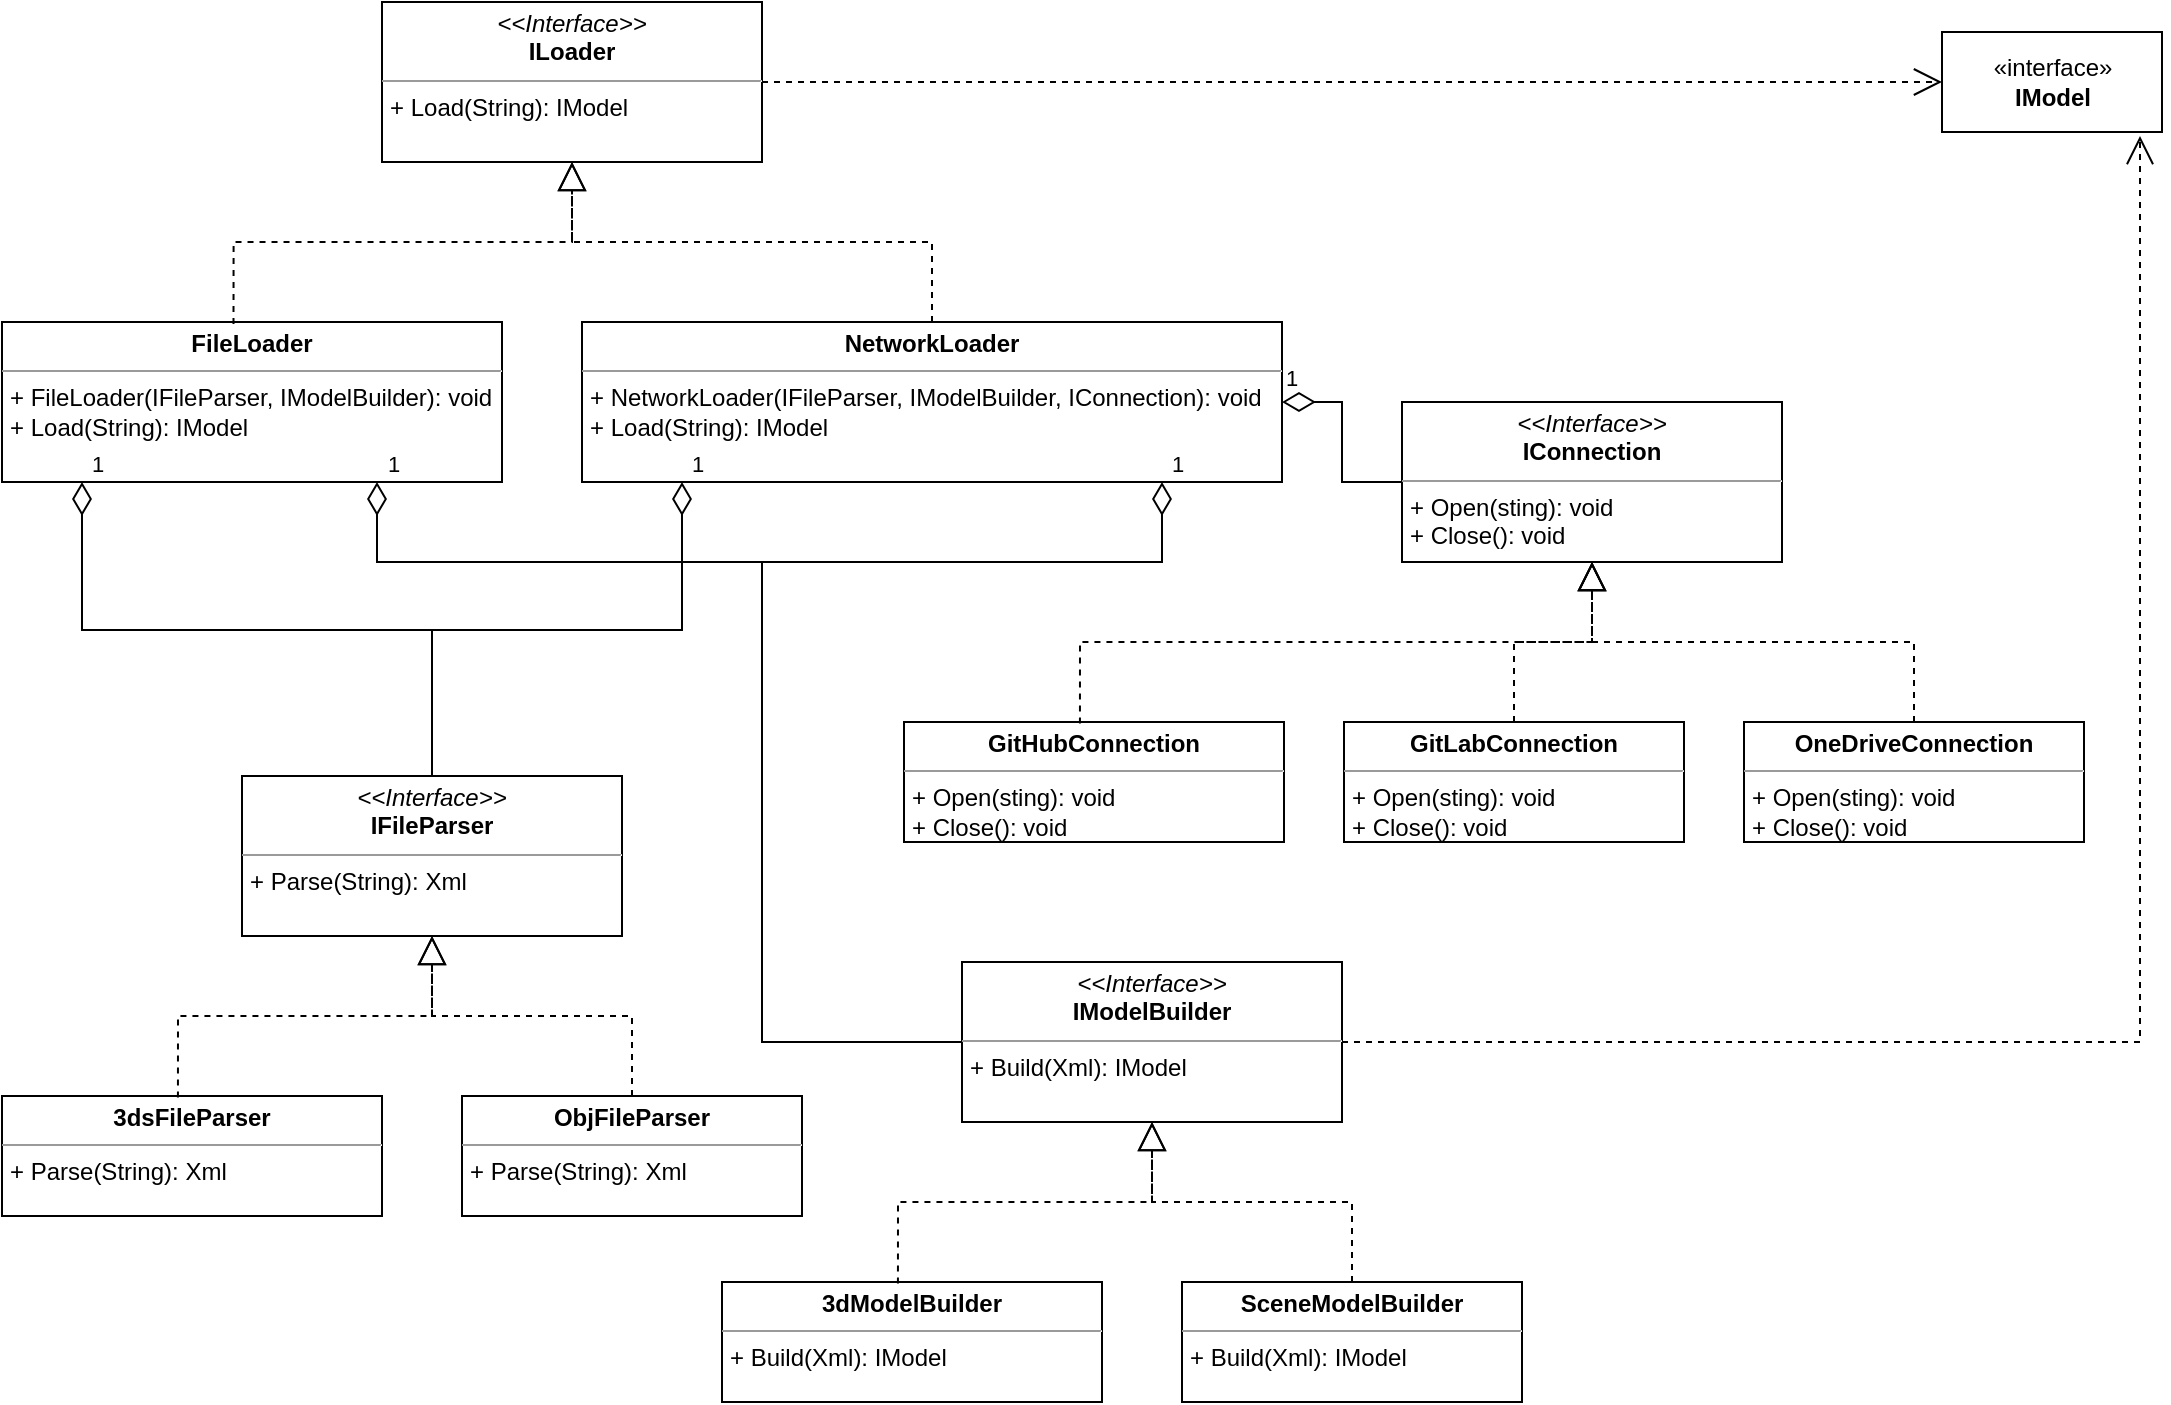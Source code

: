 <mxfile version="14.8.5" type="github" pages="5">
  <diagram id="AK-iGJzDlFNvxhwOBNrH" name="Loading">
    <mxGraphModel dx="1108" dy="482" grid="1" gridSize="10" guides="1" tooltips="1" connect="1" arrows="1" fold="1" page="1" pageScale="1" pageWidth="1169" pageHeight="827" math="0" shadow="0">
      <root>
        <mxCell id="0" />
        <mxCell id="1" parent="0" />
        <mxCell id="6JdgwQuU5q2KGwENqL2I-1" value="&lt;p style=&quot;margin: 0px ; margin-top: 4px ; text-align: center&quot;&gt;&lt;i&gt;&amp;lt;&amp;lt;Interface&amp;gt;&amp;gt;&lt;/i&gt;&lt;br&gt;&lt;b&gt;ILoader&lt;/b&gt;&lt;/p&gt;&lt;hr size=&quot;1&quot;&gt;&lt;p style=&quot;margin: 0px ; margin-left: 4px&quot;&gt;+ Load(String): IModel&lt;br&gt;&lt;/p&gt;" style="verticalAlign=top;align=left;overflow=fill;fontSize=12;fontFamily=Helvetica;html=1;" parent="1" vertex="1">
          <mxGeometry x="230" y="40" width="190" height="80" as="geometry" />
        </mxCell>
        <mxCell id="6JdgwQuU5q2KGwENqL2I-3" value="&lt;p style=&quot;margin: 0px ; margin-top: 4px ; text-align: center&quot;&gt;&lt;b&gt;FileLoader&lt;/b&gt;&lt;br&gt;&lt;/p&gt;&lt;hr size=&quot;1&quot;&gt;&lt;p style=&quot;margin: 0px ; margin-left: 4px&quot;&gt;+ FileLoader(IFileParser, IModelBuilder): void&lt;/p&gt;&lt;p style=&quot;margin: 0px ; margin-left: 4px&quot;&gt;+ Load(String): IModel&lt;br&gt;&lt;/p&gt;" style="verticalAlign=top;align=left;overflow=fill;fontSize=12;fontFamily=Helvetica;html=1;" parent="1" vertex="1">
          <mxGeometry x="40" y="200" width="250" height="80" as="geometry" />
        </mxCell>
        <mxCell id="6JdgwQuU5q2KGwENqL2I-5" value="&lt;p style=&quot;margin: 0px ; margin-top: 4px ; text-align: center&quot;&gt;&lt;b&gt;NetworkLoader&lt;/b&gt;&lt;br&gt;&lt;/p&gt;&lt;hr size=&quot;1&quot;&gt;&lt;p style=&quot;margin: 0px ; margin-left: 4px&quot;&gt;+ NetworkLoader(IFileParser, IModelBuilder, IConnection): void&lt;/p&gt;&lt;p style=&quot;margin: 0px ; margin-left: 4px&quot;&gt;+ Load(String): IModel&lt;/p&gt;" style="verticalAlign=top;align=left;overflow=fill;fontSize=12;fontFamily=Helvetica;html=1;" parent="1" vertex="1">
          <mxGeometry x="330" y="200" width="350" height="80" as="geometry" />
        </mxCell>
        <mxCell id="6JdgwQuU5q2KGwENqL2I-6" value="" style="endArrow=block;dashed=1;endFill=0;endSize=12;html=1;entryX=0.5;entryY=1;entryDx=0;entryDy=0;exitX=0.463;exitY=0.013;exitDx=0;exitDy=0;exitPerimeter=0;edgeStyle=orthogonalEdgeStyle;rounded=0;" parent="1" source="6JdgwQuU5q2KGwENqL2I-3" target="6JdgwQuU5q2KGwENqL2I-1" edge="1">
          <mxGeometry width="160" relative="1" as="geometry">
            <mxPoint x="110" y="390" as="sourcePoint" />
            <mxPoint x="270" y="390" as="targetPoint" />
          </mxGeometry>
        </mxCell>
        <mxCell id="6JdgwQuU5q2KGwENqL2I-7" value="" style="endArrow=block;dashed=1;endFill=0;endSize=12;html=1;exitX=0.5;exitY=0;exitDx=0;exitDy=0;edgeStyle=orthogonalEdgeStyle;rounded=0;" parent="1" source="6JdgwQuU5q2KGwENqL2I-5" target="6JdgwQuU5q2KGwENqL2I-1" edge="1">
          <mxGeometry width="160" relative="1" as="geometry">
            <mxPoint x="280" y="381.04" as="sourcePoint" />
            <mxPoint x="477.03" y="300" as="targetPoint" />
          </mxGeometry>
        </mxCell>
        <mxCell id="xq73Ia8YPxoX5879JOja-1" value="&lt;p style=&quot;margin: 0px ; margin-top: 4px ; text-align: center&quot;&gt;&lt;i&gt;&amp;lt;&amp;lt;Interface&amp;gt;&amp;gt;&lt;/i&gt;&lt;br&gt;&lt;b&gt;IFileParser&lt;/b&gt;&lt;/p&gt;&lt;hr size=&quot;1&quot;&gt;&lt;p style=&quot;margin: 0px ; margin-left: 4px&quot;&gt;+ Parse(String): Xml&lt;br&gt;&lt;/p&gt;" style="verticalAlign=top;align=left;overflow=fill;fontSize=12;fontFamily=Helvetica;html=1;" parent="1" vertex="1">
          <mxGeometry x="160" y="427" width="190" height="80" as="geometry" />
        </mxCell>
        <mxCell id="xq73Ia8YPxoX5879JOja-2" value="&lt;p style=&quot;margin: 0px ; margin-top: 4px ; text-align: center&quot;&gt;&lt;b&gt;3dsFileParser&lt;/b&gt;&lt;/p&gt;&lt;hr size=&quot;1&quot;&gt;&lt;p style=&quot;margin: 0px ; margin-left: 4px&quot;&gt;+ Parse(String): Xml&lt;br&gt;&lt;/p&gt;" style="verticalAlign=top;align=left;overflow=fill;fontSize=12;fontFamily=Helvetica;html=1;" parent="1" vertex="1">
          <mxGeometry x="40" y="587" width="190" height="60" as="geometry" />
        </mxCell>
        <mxCell id="xq73Ia8YPxoX5879JOja-3" value="&lt;p style=&quot;outline: 0px ; margin: 4px 0px 0px ; text-align: center&quot;&gt;&lt;b style=&quot;outline: 0px&quot;&gt;ObjFileParser&lt;/b&gt;&lt;/p&gt;&lt;hr size=&quot;1&quot;&gt;&lt;p style=&quot;margin: 0px 0px 0px 4px&quot;&gt;+ Parse(String): Xml&lt;/p&gt;" style="verticalAlign=top;align=left;overflow=fill;fontSize=12;fontFamily=Helvetica;html=1;" parent="1" vertex="1">
          <mxGeometry x="270" y="587" width="170" height="60" as="geometry" />
        </mxCell>
        <mxCell id="xq73Ia8YPxoX5879JOja-4" value="" style="endArrow=block;dashed=1;endFill=0;endSize=12;html=1;entryX=0.5;entryY=1;entryDx=0;entryDy=0;exitX=0.463;exitY=0.013;exitDx=0;exitDy=0;exitPerimeter=0;edgeStyle=orthogonalEdgeStyle;rounded=0;" parent="1" source="xq73Ia8YPxoX5879JOja-2" target="xq73Ia8YPxoX5879JOja-1" edge="1">
          <mxGeometry width="160" relative="1" as="geometry">
            <mxPoint x="40" y="777" as="sourcePoint" />
            <mxPoint x="200" y="777" as="targetPoint" />
          </mxGeometry>
        </mxCell>
        <mxCell id="xq73Ia8YPxoX5879JOja-5" value="" style="endArrow=block;dashed=1;endFill=0;endSize=12;html=1;exitX=0.5;exitY=0;exitDx=0;exitDy=0;edgeStyle=orthogonalEdgeStyle;rounded=0;" parent="1" source="xq73Ia8YPxoX5879JOja-3" target="xq73Ia8YPxoX5879JOja-1" edge="1">
          <mxGeometry width="160" relative="1" as="geometry">
            <mxPoint x="210" y="768.04" as="sourcePoint" />
            <mxPoint x="407.03" y="687" as="targetPoint" />
          </mxGeometry>
        </mxCell>
        <mxCell id="ouq7zTjCDgWqAzeL-4EP-1" value="&lt;p style=&quot;margin: 0px ; margin-top: 4px ; text-align: center&quot;&gt;&lt;i&gt;&amp;lt;&amp;lt;Interface&amp;gt;&amp;gt;&lt;/i&gt;&lt;br&gt;&lt;b&gt;IModelBuilder&lt;/b&gt;&lt;/p&gt;&lt;hr size=&quot;1&quot;&gt;&lt;p style=&quot;margin: 0px ; margin-left: 4px&quot;&gt;+ Build(Xml): IModel&lt;br&gt;&lt;/p&gt;" style="verticalAlign=top;align=left;overflow=fill;fontSize=12;fontFamily=Helvetica;html=1;" parent="1" vertex="1">
          <mxGeometry x="520" y="520" width="190" height="80" as="geometry" />
        </mxCell>
        <mxCell id="ouq7zTjCDgWqAzeL-4EP-2" value="&lt;p style=&quot;margin: 0px ; margin-top: 4px ; text-align: center&quot;&gt;&lt;b&gt;3dModelBuilder&lt;/b&gt;&lt;/p&gt;&lt;hr size=&quot;1&quot;&gt;&lt;p style=&quot;margin: 0px ; margin-left: 4px&quot;&gt;+ Build(Xml): IModel&lt;br&gt;&lt;/p&gt;" style="verticalAlign=top;align=left;overflow=fill;fontSize=12;fontFamily=Helvetica;html=1;" parent="1" vertex="1">
          <mxGeometry x="400" y="680" width="190" height="60" as="geometry" />
        </mxCell>
        <mxCell id="ouq7zTjCDgWqAzeL-4EP-3" value="&lt;p style=&quot;outline: 0px ; margin: 4px 0px 0px ; text-align: center&quot;&gt;&lt;b style=&quot;outline: 0px&quot;&gt;SceneModelBuilder&lt;/b&gt;&lt;/p&gt;&lt;hr size=&quot;1&quot;&gt;&lt;p style=&quot;margin: 0px 0px 0px 4px&quot;&gt;+ Build(Xml): IModel&lt;br&gt;&lt;/p&gt;" style="verticalAlign=top;align=left;overflow=fill;fontSize=12;fontFamily=Helvetica;html=1;" parent="1" vertex="1">
          <mxGeometry x="630" y="680" width="170" height="60" as="geometry" />
        </mxCell>
        <mxCell id="ouq7zTjCDgWqAzeL-4EP-4" value="" style="endArrow=block;dashed=1;endFill=0;endSize=12;html=1;entryX=0.5;entryY=1;entryDx=0;entryDy=0;exitX=0.463;exitY=0.013;exitDx=0;exitDy=0;exitPerimeter=0;edgeStyle=orthogonalEdgeStyle;rounded=0;" parent="1" source="ouq7zTjCDgWqAzeL-4EP-2" target="ouq7zTjCDgWqAzeL-4EP-1" edge="1">
          <mxGeometry width="160" relative="1" as="geometry">
            <mxPoint x="400" y="870" as="sourcePoint" />
            <mxPoint x="560" y="870" as="targetPoint" />
          </mxGeometry>
        </mxCell>
        <mxCell id="ouq7zTjCDgWqAzeL-4EP-5" value="" style="endArrow=block;dashed=1;endFill=0;endSize=12;html=1;exitX=0.5;exitY=0;exitDx=0;exitDy=0;edgeStyle=orthogonalEdgeStyle;rounded=0;" parent="1" source="ouq7zTjCDgWqAzeL-4EP-3" target="ouq7zTjCDgWqAzeL-4EP-1" edge="1">
          <mxGeometry width="160" relative="1" as="geometry">
            <mxPoint x="570" y="861.04" as="sourcePoint" />
            <mxPoint x="767.03" y="780" as="targetPoint" />
          </mxGeometry>
        </mxCell>
        <mxCell id="ouq7zTjCDgWqAzeL-4EP-6" value="&lt;p style=&quot;margin: 0px ; margin-top: 4px ; text-align: center&quot;&gt;&lt;i&gt;&amp;lt;&amp;lt;Interface&amp;gt;&amp;gt;&lt;/i&gt;&lt;br&gt;&lt;b&gt;IConnection&lt;/b&gt;&lt;/p&gt;&lt;hr size=&quot;1&quot;&gt;&lt;p style=&quot;margin: 0px ; margin-left: 4px&quot;&gt;+ Open(sting): void&lt;br&gt;&lt;/p&gt;&lt;p style=&quot;margin: 0px ; margin-left: 4px&quot;&gt;+ Close(): void&lt;br&gt;&lt;/p&gt;" style="verticalAlign=top;align=left;overflow=fill;fontSize=12;fontFamily=Helvetica;html=1;" parent="1" vertex="1">
          <mxGeometry x="740" y="240" width="190" height="80" as="geometry" />
        </mxCell>
        <mxCell id="ouq7zTjCDgWqAzeL-4EP-7" value="&lt;p style=&quot;margin: 4px 0px 0px ; text-align: center&quot;&gt;&lt;b&gt;GitHubConnection&lt;/b&gt;&lt;/p&gt;&lt;hr size=&quot;1&quot;&gt;&lt;p style=&quot;margin: 0px 0px 0px 4px&quot;&gt;+ Open(sting): void&lt;br&gt;&lt;/p&gt;&lt;p style=&quot;margin: 0px 0px 0px 4px&quot;&gt;+ Close(): void&lt;/p&gt;" style="verticalAlign=top;align=left;overflow=fill;fontSize=12;fontFamily=Helvetica;html=1;" parent="1" vertex="1">
          <mxGeometry x="491" y="400" width="190" height="60" as="geometry" />
        </mxCell>
        <mxCell id="ouq7zTjCDgWqAzeL-4EP-8" value="&lt;p style=&quot;margin: 4px 0px 0px ; text-align: center&quot;&gt;&lt;b&gt;GitLabConnection&lt;/b&gt;&lt;/p&gt;&lt;hr size=&quot;1&quot; style=&quot;outline: 0px&quot;&gt;&lt;p style=&quot;margin: 0px 0px 0px 4px&quot;&gt;+ Open(sting): void&lt;br&gt;&lt;/p&gt;&lt;p style=&quot;margin: 0px 0px 0px 4px&quot;&gt;+ Close(): void&lt;/p&gt;" style="verticalAlign=top;align=left;overflow=fill;fontSize=12;fontFamily=Helvetica;html=1;" parent="1" vertex="1">
          <mxGeometry x="711" y="400" width="170" height="60" as="geometry" />
        </mxCell>
        <mxCell id="ouq7zTjCDgWqAzeL-4EP-9" value="" style="endArrow=block;dashed=1;endFill=0;endSize=12;html=1;entryX=0.5;entryY=1;entryDx=0;entryDy=0;exitX=0.463;exitY=0.013;exitDx=0;exitDy=0;exitPerimeter=0;edgeStyle=orthogonalEdgeStyle;rounded=0;" parent="1" source="ouq7zTjCDgWqAzeL-4EP-7" target="ouq7zTjCDgWqAzeL-4EP-6" edge="1">
          <mxGeometry width="160" relative="1" as="geometry">
            <mxPoint x="520" y="590" as="sourcePoint" />
            <mxPoint x="680" y="590" as="targetPoint" />
          </mxGeometry>
        </mxCell>
        <mxCell id="ouq7zTjCDgWqAzeL-4EP-10" value="" style="endArrow=block;dashed=1;endFill=0;endSize=12;html=1;exitX=0.5;exitY=0;exitDx=0;exitDy=0;edgeStyle=orthogonalEdgeStyle;rounded=0;" parent="1" source="ouq7zTjCDgWqAzeL-4EP-8" target="ouq7zTjCDgWqAzeL-4EP-6" edge="1">
          <mxGeometry width="160" relative="1" as="geometry">
            <mxPoint x="690" y="581.04" as="sourcePoint" />
            <mxPoint x="887.03" y="500" as="targetPoint" />
          </mxGeometry>
        </mxCell>
        <mxCell id="ouq7zTjCDgWqAzeL-4EP-11" value="&lt;p style=&quot;margin: 4px 0px 0px ; text-align: center&quot;&gt;&lt;b&gt;OneDriveConnection&lt;/b&gt;&lt;/p&gt;&lt;hr size=&quot;1&quot; style=&quot;outline: 0px&quot;&gt;&lt;p style=&quot;margin: 0px 0px 0px 4px&quot;&gt;+ Open(sting): void&lt;br&gt;&lt;/p&gt;&lt;p style=&quot;margin: 0px 0px 0px 4px&quot;&gt;+ Close(): void&lt;/p&gt;" style="verticalAlign=top;align=left;overflow=fill;fontSize=12;fontFamily=Helvetica;html=1;" parent="1" vertex="1">
          <mxGeometry x="911" y="400" width="170" height="60" as="geometry" />
        </mxCell>
        <mxCell id="ouq7zTjCDgWqAzeL-4EP-12" value="" style="endArrow=block;dashed=1;endFill=0;endSize=12;html=1;exitX=0.5;exitY=0;exitDx=0;exitDy=0;edgeStyle=orthogonalEdgeStyle;rounded=0;" parent="1" source="ouq7zTjCDgWqAzeL-4EP-11" target="ouq7zTjCDgWqAzeL-4EP-6" edge="1">
          <mxGeometry width="160" relative="1" as="geometry">
            <mxPoint x="845" y="410" as="sourcePoint" />
            <mxPoint x="745" y="330" as="targetPoint" />
          </mxGeometry>
        </mxCell>
        <mxCell id="W3vybs4YoK9HtLYrzw3h-1" value="1" style="endArrow=none;html=1;endSize=12;startArrow=diamondThin;startSize=14;startFill=0;edgeStyle=orthogonalEdgeStyle;align=left;verticalAlign=bottom;endFill=0;entryX=0;entryY=0.5;entryDx=0;entryDy=0;rounded=0;" parent="1" source="6JdgwQuU5q2KGwENqL2I-5" target="ouq7zTjCDgWqAzeL-4EP-6" edge="1">
          <mxGeometry x="-1" y="3" relative="1" as="geometry">
            <mxPoint x="400" y="330" as="sourcePoint" />
            <mxPoint x="560" y="330" as="targetPoint" />
          </mxGeometry>
        </mxCell>
        <mxCell id="W3vybs4YoK9HtLYrzw3h-2" value="1" style="endArrow=none;html=1;endSize=12;startArrow=diamondThin;startSize=14;startFill=0;edgeStyle=orthogonalEdgeStyle;align=left;verticalAlign=bottom;endFill=0;rounded=0;" parent="1" source="6JdgwQuU5q2KGwENqL2I-3" target="xq73Ia8YPxoX5879JOja-1" edge="1">
          <mxGeometry x="-1" y="3" relative="1" as="geometry">
            <mxPoint x="370" y="330" as="sourcePoint" />
            <mxPoint x="430" y="370" as="targetPoint" />
            <Array as="points">
              <mxPoint x="80" y="354" />
              <mxPoint x="255" y="354" />
            </Array>
          </mxGeometry>
        </mxCell>
        <mxCell id="W3vybs4YoK9HtLYrzw3h-3" value="1" style="endArrow=none;html=1;endSize=12;startArrow=diamondThin;startSize=14;startFill=0;edgeStyle=orthogonalEdgeStyle;align=left;verticalAlign=bottom;endFill=0;rounded=0;" parent="1" source="6JdgwQuU5q2KGwENqL2I-5" target="xq73Ia8YPxoX5879JOja-1" edge="1">
          <mxGeometry x="-1" y="3" relative="1" as="geometry">
            <mxPoint x="175" y="290" as="sourcePoint" />
            <mxPoint x="265" y="350" as="targetPoint" />
            <Array as="points">
              <mxPoint x="380" y="354" />
              <mxPoint x="255" y="354" />
            </Array>
          </mxGeometry>
        </mxCell>
        <mxCell id="W3vybs4YoK9HtLYrzw3h-4" value="1" style="endArrow=none;html=1;endSize=12;startArrow=diamondThin;startSize=14;startFill=0;edgeStyle=orthogonalEdgeStyle;align=left;verticalAlign=bottom;endFill=0;rounded=0;exitX=0.75;exitY=1;exitDx=0;exitDy=0;entryX=0;entryY=0.5;entryDx=0;entryDy=0;" parent="1" source="6JdgwQuU5q2KGwENqL2I-3" target="ouq7zTjCDgWqAzeL-4EP-1" edge="1">
          <mxGeometry x="-1" y="3" relative="1" as="geometry">
            <mxPoint x="185" y="300" as="sourcePoint" />
            <mxPoint x="275" y="360" as="targetPoint" />
            <Array as="points">
              <mxPoint x="228" y="320" />
              <mxPoint x="420" y="320" />
              <mxPoint x="420" y="560" />
            </Array>
          </mxGeometry>
        </mxCell>
        <mxCell id="W3vybs4YoK9HtLYrzw3h-5" value="1" style="endArrow=none;html=1;endSize=12;startArrow=diamondThin;startSize=14;startFill=0;edgeStyle=orthogonalEdgeStyle;align=left;verticalAlign=bottom;endFill=0;rounded=0;" parent="1" source="6JdgwQuU5q2KGwENqL2I-5" target="ouq7zTjCDgWqAzeL-4EP-1" edge="1">
          <mxGeometry x="-1" y="3" relative="1" as="geometry">
            <mxPoint x="540" y="310" as="sourcePoint" />
            <mxPoint x="530" y="570" as="targetPoint" />
            <Array as="points">
              <mxPoint x="620" y="320" />
              <mxPoint x="420" y="320" />
              <mxPoint x="420" y="560" />
            </Array>
          </mxGeometry>
        </mxCell>
        <mxCell id="sE3eW1TgOMaahTDBLBSl-1" value="«interface»&lt;br&gt;&lt;b&gt;IModel&lt;/b&gt;" style="html=1;" parent="1" vertex="1">
          <mxGeometry x="1010" y="55" width="110" height="50" as="geometry" />
        </mxCell>
        <mxCell id="sE3eW1TgOMaahTDBLBSl-2" value="" style="endArrow=open;endFill=1;endSize=12;html=1;edgeStyle=orthogonalEdgeStyle;rounded=0;dashed=1;" parent="1" source="6JdgwQuU5q2KGwENqL2I-1" target="sE3eW1TgOMaahTDBLBSl-1" edge="1">
          <mxGeometry width="160" relative="1" as="geometry">
            <mxPoint x="460" y="110" as="sourcePoint" />
            <mxPoint x="620" y="110" as="targetPoint" />
          </mxGeometry>
        </mxCell>
        <mxCell id="sE3eW1TgOMaahTDBLBSl-3" value="" style="endArrow=open;endFill=1;endSize=12;html=1;edgeStyle=orthogonalEdgeStyle;rounded=0;dashed=1;exitX=1;exitY=0.5;exitDx=0;exitDy=0;entryX=0.9;entryY=1.04;entryDx=0;entryDy=0;entryPerimeter=0;" parent="1" source="ouq7zTjCDgWqAzeL-4EP-1" target="sE3eW1TgOMaahTDBLBSl-1" edge="1">
          <mxGeometry width="160" relative="1" as="geometry">
            <mxPoint x="430" y="90" as="sourcePoint" />
            <mxPoint x="1020" y="90" as="targetPoint" />
          </mxGeometry>
        </mxCell>
      </root>
    </mxGraphModel>
  </diagram>
  <diagram name="Models" id="C3oTUEhxN_GoISsdC4qL">
    <mxGraphModel dx="1108" dy="425" grid="1" gridSize="10" guides="1" tooltips="1" connect="1" arrows="1" fold="1" page="1" pageScale="1" pageWidth="1169" pageHeight="827" math="0" shadow="0">
      <root>
        <mxCell id="LjhFOXeb_HGvjTaxpXG7-0" />
        <mxCell id="LjhFOXeb_HGvjTaxpXG7-1" parent="LjhFOXeb_HGvjTaxpXG7-0" />
        <mxCell id="LjhFOXeb_HGvjTaxpXG7-5" value="" style="endArrow=block;dashed=1;endFill=0;endSize=12;html=1;exitX=0.5;exitY=0;exitDx=0;exitDy=0;edgeStyle=orthogonalEdgeStyle;rounded=0;" parent="LjhFOXeb_HGvjTaxpXG7-1" source="LjhFOXeb_HGvjTaxpXG7-14" target="LjhFOXeb_HGvjTaxpXG7-12" edge="1">
          <mxGeometry width="160" relative="1" as="geometry">
            <mxPoint x="297.97" y="451.04" as="sourcePoint" />
            <mxPoint x="495" y="370" as="targetPoint" />
          </mxGeometry>
        </mxCell>
        <mxCell id="LjhFOXeb_HGvjTaxpXG7-6" value="" style="endArrow=block;dashed=1;endFill=0;endSize=12;html=1;exitX=0.5;exitY=0;exitDx=0;exitDy=0;edgeStyle=orthogonalEdgeStyle;rounded=0;" parent="LjhFOXeb_HGvjTaxpXG7-1" source="LjhFOXeb_HGvjTaxpXG7-15" target="LjhFOXeb_HGvjTaxpXG7-12" edge="1">
          <mxGeometry width="160" relative="1" as="geometry">
            <mxPoint x="690" y="450" as="sourcePoint" />
            <mxPoint x="495" y="370" as="targetPoint" />
          </mxGeometry>
        </mxCell>
        <mxCell id="LjhFOXeb_HGvjTaxpXG7-12" value="&lt;p style=&quot;margin: 0px ; margin-top: 4px ; text-align: center&quot;&gt;&lt;i&gt;&amp;lt;&amp;lt;Interface&amp;gt;&amp;gt;&lt;/i&gt;&lt;br&gt;&lt;b&gt;IModel&lt;/b&gt;&lt;/p&gt;&lt;hr size=&quot;1&quot;&gt;&lt;p style=&quot;outline: 0px ; margin: 0px 0px 0px 4px&quot;&gt;&lt;br&gt;&lt;/p&gt;&lt;hr size=&quot;1&quot;&gt;&lt;p style=&quot;margin: 0px ; margin-left: 4px&quot;&gt;+ AddModel(IModel): void&lt;br&gt;+ DeleteModel(IModel): void&lt;br&gt;&lt;/p&gt;&lt;p style=&quot;margin: 0px ; margin-left: 4px&quot;&gt;+ ToXml(): Xml&lt;/p&gt;" style="verticalAlign=top;align=left;overflow=fill;fontSize=12;fontFamily=Helvetica;html=1;" parent="LjhFOXeb_HGvjTaxpXG7-1" vertex="1">
          <mxGeometry x="400" y="230" width="190" height="140" as="geometry" />
        </mxCell>
        <mxCell id="LjhFOXeb_HGvjTaxpXG7-14" value="&lt;p style=&quot;margin: 0px ; margin-top: 4px ; text-align: center&quot;&gt;&lt;b&gt;3dModel&lt;/b&gt;&lt;/p&gt;&lt;hr size=&quot;1&quot;&gt;&lt;p style=&quot;outline: 0px ; margin: 0px 0px 0px 4px&quot;&gt;&lt;span&gt;+ Poligons: IList&amp;lt;Poligon&amp;gt;&lt;/span&gt;&lt;br&gt;&lt;/p&gt;&lt;hr size=&quot;1&quot;&gt;&lt;p style=&quot;margin: 0px ; margin-left: 4px&quot;&gt;+ AddModel(IModel): void&lt;br&gt;+ DeleteModel(IModel): void&lt;br&gt;&lt;/p&gt;&lt;p style=&quot;margin: 0px ; margin-left: 4px&quot;&gt;+ AddPoligon(Poligon): void&lt;br&gt;&lt;/p&gt;&lt;p style=&quot;margin: 0px ; margin-left: 4px&quot;&gt;+ DeletePoligon(Poligon): void&lt;br&gt;&lt;/p&gt;&lt;p style=&quot;margin: 0px ; margin-left: 4px&quot;&gt;+ ChangePoligon(Poligon): void&lt;br&gt;&lt;/p&gt;&lt;p style=&quot;margin: 0px ; margin-left: 4px&quot;&gt;+ ToXml(): Xml&lt;br&gt;&lt;/p&gt;" style="verticalAlign=top;align=left;overflow=fill;fontSize=12;fontFamily=Helvetica;html=1;" parent="LjhFOXeb_HGvjTaxpXG7-1" vertex="1">
          <mxGeometry x="240" y="450" width="200" height="180" as="geometry" />
        </mxCell>
        <mxCell id="LjhFOXeb_HGvjTaxpXG7-15" value="&lt;p style=&quot;margin: 0px ; margin-top: 4px ; text-align: center&quot;&gt;&lt;b&gt;Scene&lt;/b&gt;&lt;br&gt;&lt;/p&gt;&lt;hr size=&quot;1&quot;&gt;&lt;p style=&quot;margin: 0px ; margin-left: 4px&quot;&gt;+ LightSources: IList&amp;lt;LightSource&amp;gt;&lt;/p&gt;&lt;p style=&quot;margin: 0px ; margin-left: 4px&quot;&gt;+ Cameras: IList&amp;lt;Camera&amp;gt;&lt;/p&gt;&lt;p style=&quot;margin: 0px ; margin-left: 4px&quot;&gt;+ Models: ILisst&amp;lt;IModel&amp;gt;&lt;/p&gt;&lt;hr size=&quot;1&quot;&gt;&lt;p style=&quot;margin: 0px ; margin-left: 4px&quot;&gt;+ AddModel(IModel): void&lt;br&gt;+ DeleteModel(IModel): void&lt;br&gt;&lt;/p&gt;&lt;p style=&quot;margin: 0px ; margin-left: 4px&quot;&gt;+ ToXml(): Xml&lt;br&gt;&lt;/p&gt;" style="verticalAlign=top;align=left;overflow=fill;fontSize=12;fontFamily=Helvetica;html=1;" parent="LjhFOXeb_HGvjTaxpXG7-1" vertex="1">
          <mxGeometry x="590" y="450" width="200" height="140" as="geometry" />
        </mxCell>
        <mxCell id="vM6vd51Zgj8YObXpYUbz-0" value="&lt;p style=&quot;margin: 0px ; margin-top: 4px ; text-align: center&quot;&gt;&lt;b&gt;Poligon&lt;/b&gt;&lt;/p&gt;&lt;hr size=&quot;1&quot;&gt;&lt;p style=&quot;margin: 0px ; margin-left: 4px&quot;&gt;+ Vertices: IList&amp;lt;Point&amp;gt;&lt;/p&gt;&lt;p style=&quot;margin: 0px ; margin-left: 4px&quot;&gt;+ Edges: IList&amp;lt;Line&amp;gt;&lt;/p&gt;&lt;hr size=&quot;1&quot;&gt;&lt;p style=&quot;margin: 0px ; margin-left: 4px&quot;&gt;&lt;br&gt;&lt;/p&gt;" style="verticalAlign=top;align=left;overflow=fill;fontSize=12;fontFamily=Helvetica;html=1;" parent="LjhFOXeb_HGvjTaxpXG7-1" vertex="1">
          <mxGeometry x="250" y="670" width="160" height="90" as="geometry" />
        </mxCell>
        <mxCell id="vM6vd51Zgj8YObXpYUbz-1" value="&lt;p style=&quot;margin: 0px ; margin-top: 4px ; text-align: center&quot;&gt;&lt;b&gt;&lt;span style=&quot;text-align: left&quot;&gt;LightSource&lt;/span&gt;&lt;br&gt;&lt;/b&gt;&lt;/p&gt;&lt;hr size=&quot;1&quot;&gt;&lt;p style=&quot;margin: 0px ; margin-left: 4px&quot;&gt;+&amp;nbsp;LightDepth: int&lt;/p&gt;&lt;hr size=&quot;1&quot;&gt;&lt;p style=&quot;margin: 0px ; margin-left: 4px&quot;&gt;&lt;br&gt;&lt;/p&gt;" style="verticalAlign=top;align=left;overflow=fill;fontSize=12;fontFamily=Helvetica;html=1;" parent="LjhFOXeb_HGvjTaxpXG7-1" vertex="1">
          <mxGeometry x="870" y="80" width="160" height="80" as="geometry" />
        </mxCell>
        <mxCell id="vM6vd51Zgj8YObXpYUbz-2" value="&lt;p style=&quot;margin: 4px 0px 0px ; text-align: center&quot;&gt;&lt;b&gt;Camera&lt;/b&gt;&lt;/p&gt;&lt;hr size=&quot;1&quot;&gt;&lt;p style=&quot;margin: 0px ; margin-left: 4px&quot;&gt;+&amp;nbsp;Position:&amp;nbsp;Position&lt;/p&gt;&lt;hr size=&quot;1&quot;&gt;&lt;p style=&quot;margin: 0px ; margin-left: 4px&quot;&gt;&lt;br&gt;&lt;/p&gt;" style="verticalAlign=top;align=left;overflow=fill;fontSize=12;fontFamily=Helvetica;html=1;" parent="LjhFOXeb_HGvjTaxpXG7-1" vertex="1">
          <mxGeometry x="640" y="80" width="160" height="80" as="geometry" />
        </mxCell>
        <mxCell id="xHzgvrodonFRq65ReRsF-0" value="" style="endArrow=none;html=1;endSize=12;startArrow=diamondThin;startSize=14;startFill=0;edgeStyle=orthogonalEdgeStyle;align=left;verticalAlign=bottom;endFill=0;rounded=0;" parent="LjhFOXeb_HGvjTaxpXG7-1" source="LjhFOXeb_HGvjTaxpXG7-15" target="LjhFOXeb_HGvjTaxpXG7-12" edge="1">
          <mxGeometry x="-1" y="3" relative="1" as="geometry">
            <mxPoint x="-150" y="280" as="sourcePoint" />
            <mxPoint x="25" y="427" as="targetPoint" />
            <Array as="points">
              <mxPoint x="840" y="500" />
              <mxPoint x="840" y="325" />
            </Array>
          </mxGeometry>
        </mxCell>
        <mxCell id="xHzgvrodonFRq65ReRsF-2" value="" style="endArrow=none;html=1;endSize=12;startArrow=diamondThin;startSize=14;startFill=0;edgeStyle=orthogonalEdgeStyle;align=left;verticalAlign=bottom;endFill=0;rounded=0;" parent="LjhFOXeb_HGvjTaxpXG7-1" source="LjhFOXeb_HGvjTaxpXG7-14" target="vM6vd51Zgj8YObXpYUbz-0" edge="1">
          <mxGeometry x="-1" y="3" relative="1" as="geometry">
            <mxPoint x="250" y="405" as="sourcePoint" />
            <mxPoint x="50" y="230" as="targetPoint" />
            <Array as="points">
              <mxPoint x="330" y="480" />
            </Array>
          </mxGeometry>
        </mxCell>
        <mxCell id="Gemkrc_uqWBps8rDplUJ-0" value="&lt;span style=&quot;color: rgb(44 , 45 , 48) ; font-family: &amp;#34;roboto&amp;#34; , &amp;#34;san francisco&amp;#34; , &amp;#34;helvetica neue&amp;#34; , &amp;#34;helvetica&amp;#34; , &amp;#34;arial&amp;#34; ; font-size: 15px ; background-color: rgb(255 , 245 , 217)&quot;&gt;3d модель не содержит в себе камеры и источники света, это только полигоны. Можно здесь попробовать паттерн клон(прототип) для камер и источников света. 3d модель - строитель, так как она растёт из полигонов.&lt;/span&gt;" style="text;html=1;strokeColor=none;fillColor=none;align=center;verticalAlign=middle;whiteSpace=wrap;rounded=0;" vertex="1" parent="LjhFOXeb_HGvjTaxpXG7-1">
          <mxGeometry x="710" y="720" width="340" height="20" as="geometry" />
        </mxCell>
      </root>
    </mxGraphModel>
  </diagram>
  <diagram name="ModelPreservers" id="OZsyNDEQoL9Lu4XeE3IS">
    <mxGraphModel dx="1108" dy="482" grid="1" gridSize="10" guides="1" tooltips="1" connect="1" arrows="1" fold="1" page="1" pageScale="1" pageWidth="1169" pageHeight="827" math="0" shadow="0">
      <root>
        <mxCell id="VBHij3D9K-uFIkbrPq8T-0" />
        <mxCell id="VBHij3D9K-uFIkbrPq8T-1" parent="VBHij3D9K-uFIkbrPq8T-0" />
        <mxCell id="VBHij3D9K-uFIkbrPq8T-2" value="&lt;p style=&quot;margin: 0px ; margin-top: 4px ; text-align: center&quot;&gt;&lt;i&gt;&amp;lt;&amp;lt;Interface&amp;gt;&amp;gt;&lt;/i&gt;&lt;br&gt;&lt;b&gt;IModelPreserver&lt;/b&gt;&lt;/p&gt;&lt;hr size=&quot;1&quot;&gt;&lt;p style=&quot;margin: 0px ; margin-left: 4px&quot;&gt;+ Save(IModel): void&lt;br&gt;&lt;/p&gt;" style="verticalAlign=top;align=left;overflow=fill;fontSize=12;fontFamily=Helvetica;html=1;" parent="VBHij3D9K-uFIkbrPq8T-1" vertex="1">
          <mxGeometry x="405" y="360" width="190" height="80" as="geometry" />
        </mxCell>
        <mxCell id="VBHij3D9K-uFIkbrPq8T-3" value="&lt;p style=&quot;margin: 0px ; margin-top: 4px ; text-align: center&quot;&gt;&lt;b&gt;ObjModelPreserver&lt;/b&gt;&lt;br&gt;&lt;/p&gt;&lt;hr size=&quot;1&quot;&gt;&lt;p style=&quot;margin: 0px ; margin-left: 4px&quot;&gt;&lt;span&gt;+ Save(IModel): void&lt;/span&gt;&lt;br&gt;&lt;/p&gt;" style="verticalAlign=top;align=left;overflow=fill;fontSize=12;fontFamily=Helvetica;html=1;" parent="VBHij3D9K-uFIkbrPq8T-1" vertex="1">
          <mxGeometry x="285" y="520" width="180" height="60" as="geometry" />
        </mxCell>
        <mxCell id="VBHij3D9K-uFIkbrPq8T-4" value="&lt;p style=&quot;margin: 0px ; margin-top: 4px ; text-align: center&quot;&gt;&lt;b&gt;3dsModelPreserver&lt;/b&gt;&lt;br&gt;&lt;/p&gt;&lt;hr size=&quot;1&quot;&gt;&lt;p style=&quot;margin: 0px ; margin-left: 4px&quot;&gt;&lt;span&gt;+ Save(IModel): void&lt;/span&gt;&lt;br&gt;&lt;/p&gt;" style="verticalAlign=top;align=left;overflow=fill;fontSize=12;fontFamily=Helvetica;html=1;" parent="VBHij3D9K-uFIkbrPq8T-1" vertex="1">
          <mxGeometry x="505" y="520" width="190" height="60" as="geometry" />
        </mxCell>
        <mxCell id="VBHij3D9K-uFIkbrPq8T-5" value="" style="endArrow=block;dashed=1;endFill=0;endSize=12;html=1;entryX=0.5;entryY=1;entryDx=0;entryDy=0;exitX=0.463;exitY=0.013;exitDx=0;exitDy=0;exitPerimeter=0;edgeStyle=orthogonalEdgeStyle;rounded=0;" parent="VBHij3D9K-uFIkbrPq8T-1" source="VBHij3D9K-uFIkbrPq8T-3" target="VBHij3D9K-uFIkbrPq8T-2" edge="1">
          <mxGeometry width="160" relative="1" as="geometry">
            <mxPoint x="285" y="710" as="sourcePoint" />
            <mxPoint x="445" y="710" as="targetPoint" />
          </mxGeometry>
        </mxCell>
        <mxCell id="VBHij3D9K-uFIkbrPq8T-6" value="" style="endArrow=block;dashed=1;endFill=0;endSize=12;html=1;exitX=0.5;exitY=0;exitDx=0;exitDy=0;edgeStyle=orthogonalEdgeStyle;rounded=0;" parent="VBHij3D9K-uFIkbrPq8T-1" source="VBHij3D9K-uFIkbrPq8T-4" target="VBHij3D9K-uFIkbrPq8T-2" edge="1">
          <mxGeometry width="160" relative="1" as="geometry">
            <mxPoint x="455" y="701.04" as="sourcePoint" />
            <mxPoint x="652.03" y="620" as="targetPoint" />
          </mxGeometry>
        </mxCell>
        <mxCell id="RvmUGqbo3iWjCR-q6F9O-0" value="«interface»&lt;br&gt;&lt;b&gt;IModel&lt;/b&gt;" style="html=1;" parent="VBHij3D9K-uFIkbrPq8T-1" vertex="1">
          <mxGeometry x="1000" y="375" width="110" height="50" as="geometry" />
        </mxCell>
        <mxCell id="ErBhgFep0wEjPAHmTc8l-0" value="" style="endArrow=open;endFill=1;endSize=12;html=1;edgeStyle=orthogonalEdgeStyle;rounded=0;dashed=1;" parent="VBHij3D9K-uFIkbrPq8T-1" source="VBHij3D9K-uFIkbrPq8T-2" target="RvmUGqbo3iWjCR-q6F9O-0" edge="1">
          <mxGeometry width="160" relative="1" as="geometry">
            <mxPoint x="460" y="400" as="sourcePoint" />
            <mxPoint x="1050" y="400" as="targetPoint" />
          </mxGeometry>
        </mxCell>
        <mxCell id="WwIEyL-F3DjCvsVKsB60-0" value="«interface»&lt;br&gt;&lt;b&gt;IConnection&lt;/b&gt;" style="html=1;" parent="VBHij3D9K-uFIkbrPq8T-1" vertex="1">
          <mxGeometry x="900" y="245" width="110" height="50" as="geometry" />
        </mxCell>
        <mxCell id="WwIEyL-F3DjCvsVKsB60-1" value="&lt;p style=&quot;margin: 0px ; margin-top: 4px ; text-align: center&quot;&gt;&lt;i&gt;&amp;lt;&amp;lt;Interface&amp;gt;&amp;gt;&lt;/i&gt;&lt;br&gt;&lt;b&gt;IM&lt;/b&gt;&lt;b&gt;odelSaveManager&lt;/b&gt;&lt;/p&gt;&lt;hr size=&quot;1&quot;&gt;&lt;p style=&quot;margin: 0px ; margin-left: 4px&quot;&gt;+ Save(IModel): void&lt;br&gt;&lt;/p&gt;" style="verticalAlign=top;align=left;overflow=fill;fontSize=12;fontFamily=Helvetica;html=1;" parent="VBHij3D9K-uFIkbrPq8T-1" vertex="1">
          <mxGeometry x="410" y="80" width="190" height="80" as="geometry" />
        </mxCell>
        <mxCell id="WwIEyL-F3DjCvsVKsB60-2" value="&lt;p style=&quot;margin: 0px ; margin-top: 4px ; text-align: center&quot;&gt;&lt;b&gt;FileSaveManager&lt;/b&gt;&lt;/p&gt;&lt;hr size=&quot;1&quot;&gt;&lt;p style=&quot;margin: 0px ; margin-left: 4px&quot;&gt;&lt;span&gt;+ FileSaveManager(IModelPreserver): void&lt;/span&gt;&lt;/p&gt;&lt;p style=&quot;margin: 0px ; margin-left: 4px&quot;&gt;&lt;span&gt;+ Save(IModel): void&lt;/span&gt;&lt;br&gt;&lt;/p&gt;" style="verticalAlign=top;align=left;overflow=fill;fontSize=12;fontFamily=Helvetica;html=1;" parent="VBHij3D9K-uFIkbrPq8T-1" vertex="1">
          <mxGeometry x="230" y="240" width="240" height="60" as="geometry" />
        </mxCell>
        <mxCell id="WwIEyL-F3DjCvsVKsB60-3" value="&lt;p style=&quot;margin: 0px ; margin-top: 4px ; text-align: center&quot;&gt;&lt;b&gt;NetworkSaveManager&lt;/b&gt;&lt;br&gt;&lt;/p&gt;&lt;hr size=&quot;1&quot;&gt;&lt;p style=&quot;margin: 0px ; margin-left: 4px&quot;&gt;+ NetworkSaveManager(IModelPreserver, IConnection): void&lt;span&gt;&lt;br&gt;&lt;/span&gt;&lt;/p&gt;&lt;p style=&quot;margin: 0px ; margin-left: 4px&quot;&gt;&lt;span&gt;+ Save(IModel): void&lt;/span&gt;&lt;br&gt;&lt;/p&gt;" style="verticalAlign=top;align=left;overflow=fill;fontSize=12;fontFamily=Helvetica;html=1;" parent="VBHij3D9K-uFIkbrPq8T-1" vertex="1">
          <mxGeometry x="510" y="240" width="330" height="60" as="geometry" />
        </mxCell>
        <mxCell id="WwIEyL-F3DjCvsVKsB60-4" value="" style="endArrow=block;dashed=1;endFill=0;endSize=12;html=1;entryX=0.5;entryY=1;entryDx=0;entryDy=0;exitX=0.463;exitY=0.013;exitDx=0;exitDy=0;exitPerimeter=0;edgeStyle=orthogonalEdgeStyle;rounded=0;" parent="VBHij3D9K-uFIkbrPq8T-1" source="WwIEyL-F3DjCvsVKsB60-2" target="WwIEyL-F3DjCvsVKsB60-1" edge="1">
          <mxGeometry width="160" relative="1" as="geometry">
            <mxPoint x="290" y="430" as="sourcePoint" />
            <mxPoint x="450" y="430" as="targetPoint" />
          </mxGeometry>
        </mxCell>
        <mxCell id="WwIEyL-F3DjCvsVKsB60-5" value="" style="endArrow=block;dashed=1;endFill=0;endSize=12;html=1;exitX=0.5;exitY=0;exitDx=0;exitDy=0;edgeStyle=orthogonalEdgeStyle;rounded=0;" parent="VBHij3D9K-uFIkbrPq8T-1" source="WwIEyL-F3DjCvsVKsB60-3" target="WwIEyL-F3DjCvsVKsB60-1" edge="1">
          <mxGeometry width="160" relative="1" as="geometry">
            <mxPoint x="460" y="421.04" as="sourcePoint" />
            <mxPoint x="657.03" y="340" as="targetPoint" />
          </mxGeometry>
        </mxCell>
        <mxCell id="C6jWVdRtaCPL6dQKDNNM-0" value="1" style="endArrow=none;html=1;endSize=12;startArrow=diamondThin;startSize=14;startFill=0;edgeStyle=orthogonalEdgeStyle;align=left;verticalAlign=bottom;endFill=0;rounded=0;" parent="VBHij3D9K-uFIkbrPq8T-1" source="WwIEyL-F3DjCvsVKsB60-3" target="WwIEyL-F3DjCvsVKsB60-0" edge="1">
          <mxGeometry x="-1" y="3" relative="1" as="geometry">
            <mxPoint x="871" y="320" as="sourcePoint" />
            <mxPoint x="931" y="360" as="targetPoint" />
          </mxGeometry>
        </mxCell>
        <mxCell id="C6jWVdRtaCPL6dQKDNNM-1" value="" style="endArrow=open;endFill=1;endSize=12;html=1;edgeStyle=orthogonalEdgeStyle;rounded=0;dashed=1;entryX=0.75;entryY=0;entryDx=0;entryDy=0;" parent="VBHij3D9K-uFIkbrPq8T-1" source="WwIEyL-F3DjCvsVKsB60-1" target="RvmUGqbo3iWjCR-q6F9O-0" edge="1">
          <mxGeometry width="160" relative="1" as="geometry">
            <mxPoint x="570" y="119.5" as="sourcePoint" />
            <mxPoint x="1110" y="119.5" as="targetPoint" />
          </mxGeometry>
        </mxCell>
        <mxCell id="C6jWVdRtaCPL6dQKDNNM-2" value="1" style="endArrow=none;html=1;endSize=12;startArrow=diamondThin;startSize=14;startFill=0;edgeStyle=orthogonalEdgeStyle;align=left;verticalAlign=bottom;endFill=0;rounded=0;" parent="VBHij3D9K-uFIkbrPq8T-1" source="WwIEyL-F3DjCvsVKsB60-2" target="VBHij3D9K-uFIkbrPq8T-2" edge="1">
          <mxGeometry x="-1" y="3" relative="1" as="geometry">
            <mxPoint x="850" y="280" as="sourcePoint" />
            <mxPoint x="910" y="280" as="targetPoint" />
          </mxGeometry>
        </mxCell>
        <mxCell id="C6jWVdRtaCPL6dQKDNNM-3" value="1" style="endArrow=none;html=1;endSize=12;startArrow=diamondThin;startSize=14;startFill=0;edgeStyle=orthogonalEdgeStyle;align=left;verticalAlign=bottom;endFill=0;rounded=0;" parent="VBHij3D9K-uFIkbrPq8T-1" source="WwIEyL-F3DjCvsVKsB60-3" target="VBHij3D9K-uFIkbrPq8T-2" edge="1">
          <mxGeometry x="-1" y="3" relative="1" as="geometry">
            <mxPoint x="360" y="310" as="sourcePoint" />
            <mxPoint x="375" y="370" as="targetPoint" />
            <Array as="points">
              <mxPoint x="675" y="330" />
              <mxPoint x="500" y="330" />
            </Array>
          </mxGeometry>
        </mxCell>
      </root>
    </mxGraphModel>
  </diagram>
  <diagram name="PhotoPreservers" id="gJ5tk5G1_aiczUjzj2Nj">
    <mxGraphModel dx="1108" dy="425" grid="1" gridSize="10" guides="1" tooltips="1" connect="1" arrows="1" fold="1" page="1" pageScale="1" pageWidth="1169" pageHeight="827" math="0" shadow="0">
      <root>
        <mxCell id="n-AAR6riAjBCXVcet6hv-0" />
        <mxCell id="n-AAR6riAjBCXVcet6hv-1" parent="n-AAR6riAjBCXVcet6hv-0" />
        <mxCell id="n-AAR6riAjBCXVcet6hv-2" value="&lt;p style=&quot;margin: 0px ; margin-top: 4px ; text-align: center&quot;&gt;&lt;i&gt;&amp;lt;&amp;lt;Interface&amp;gt;&amp;gt;&lt;/i&gt;&lt;br&gt;&lt;b&gt;IPhotoPreserver&lt;/b&gt;&lt;/p&gt;&lt;hr size=&quot;1&quot;&gt;&lt;p style=&quot;margin: 0px ; margin-left: 4px&quot;&gt;+ Save(IPhotoData): void&lt;br&gt;&lt;/p&gt;" style="verticalAlign=top;align=left;overflow=fill;fontSize=12;fontFamily=Helvetica;html=1;" parent="n-AAR6riAjBCXVcet6hv-1" vertex="1">
          <mxGeometry x="280" y="80" width="190" height="80" as="geometry" />
        </mxCell>
        <mxCell id="n-AAR6riAjBCXVcet6hv-3" value="&lt;p style=&quot;margin: 0px ; margin-top: 4px ; text-align: center&quot;&gt;&lt;b&gt;BmpPhotoPreserver&lt;/b&gt;&lt;br&gt;&lt;/p&gt;&lt;hr size=&quot;1&quot;&gt;&lt;p style=&quot;margin: 0px ; margin-left: 4px&quot;&gt;+ Save(IPhotoData): void&lt;br&gt;&lt;/p&gt;" style="verticalAlign=top;align=left;overflow=fill;fontSize=12;fontFamily=Helvetica;html=1;" parent="n-AAR6riAjBCXVcet6hv-1" vertex="1">
          <mxGeometry x="160" y="240" width="180" height="60" as="geometry" />
        </mxCell>
        <mxCell id="n-AAR6riAjBCXVcet6hv-4" value="&lt;p style=&quot;margin: 0px ; margin-top: 4px ; text-align: center&quot;&gt;&lt;b&gt;JpgPhotoPreserver&lt;/b&gt;&lt;br&gt;&lt;/p&gt;&lt;hr size=&quot;1&quot;&gt;&lt;p style=&quot;margin: 0px ; margin-left: 4px&quot;&gt;+ Save(IPhotoData): void&lt;br&gt;&lt;/p&gt;" style="verticalAlign=top;align=left;overflow=fill;fontSize=12;fontFamily=Helvetica;html=1;" parent="n-AAR6riAjBCXVcet6hv-1" vertex="1">
          <mxGeometry x="380" y="240" width="190" height="60" as="geometry" />
        </mxCell>
        <mxCell id="n-AAR6riAjBCXVcet6hv-5" value="" style="endArrow=block;dashed=1;endFill=0;endSize=12;html=1;entryX=0.5;entryY=1;entryDx=0;entryDy=0;exitX=0.463;exitY=0.013;exitDx=0;exitDy=0;exitPerimeter=0;edgeStyle=orthogonalEdgeStyle;rounded=0;" parent="n-AAR6riAjBCXVcet6hv-1" source="n-AAR6riAjBCXVcet6hv-3" target="n-AAR6riAjBCXVcet6hv-2" edge="1">
          <mxGeometry width="160" relative="1" as="geometry">
            <mxPoint x="160" y="430" as="sourcePoint" />
            <mxPoint x="320" y="430" as="targetPoint" />
          </mxGeometry>
        </mxCell>
        <mxCell id="n-AAR6riAjBCXVcet6hv-6" value="" style="endArrow=block;dashed=1;endFill=0;endSize=12;html=1;exitX=0.5;exitY=0;exitDx=0;exitDy=0;edgeStyle=orthogonalEdgeStyle;rounded=0;" parent="n-AAR6riAjBCXVcet6hv-1" source="n-AAR6riAjBCXVcet6hv-4" target="n-AAR6riAjBCXVcet6hv-2" edge="1">
          <mxGeometry width="160" relative="1" as="geometry">
            <mxPoint x="330" y="421.04" as="sourcePoint" />
            <mxPoint x="527.03" y="340" as="targetPoint" />
          </mxGeometry>
        </mxCell>
        <mxCell id="n-AAR6riAjBCXVcet6hv-7" value="«interface»&lt;br&gt;&lt;b&gt;IPhotoData&lt;/b&gt;" style="html=1;" parent="n-AAR6riAjBCXVcet6hv-1" vertex="1">
          <mxGeometry x="740" y="95" width="110" height="50" as="geometry" />
        </mxCell>
        <mxCell id="n-AAR6riAjBCXVcet6hv-16" value="" style="endArrow=open;endFill=1;endSize=12;html=1;edgeStyle=orthogonalEdgeStyle;rounded=0;dashed=1;" parent="n-AAR6riAjBCXVcet6hv-1" source="n-AAR6riAjBCXVcet6hv-2" target="n-AAR6riAjBCXVcet6hv-7" edge="1">
          <mxGeometry width="160" relative="1" as="geometry">
            <mxPoint x="600" y="120" as="sourcePoint" />
            <mxPoint x="1110" y="119.5" as="targetPoint" />
          </mxGeometry>
        </mxCell>
      </root>
    </mxGraphModel>
  </diagram>
  <diagram name="PhotoRendering" id="QqBaduF7k3VlhsEjfFKa">
    <mxGraphModel dx="1108" dy="482" grid="1" gridSize="10" guides="1" tooltips="1" connect="1" arrows="1" fold="1" page="1" pageScale="1" pageWidth="1169" pageHeight="827" math="0" shadow="0">
      <root>
        <mxCell id="z_LU8h7pxAhV6IWc8wSi-0" />
        <mxCell id="z_LU8h7pxAhV6IWc8wSi-1" parent="z_LU8h7pxAhV6IWc8wSi-0" />
        <mxCell id="z_LU8h7pxAhV6IWc8wSi-2" value="&lt;p style=&quot;margin: 0px ; margin-top: 4px ; text-align: center&quot;&gt;&lt;i&gt;&amp;lt;&amp;lt;abstract&amp;gt;&amp;gt;&lt;/i&gt;&lt;br&gt;&lt;b&gt;PhotoRender&lt;/b&gt;&lt;/p&gt;&lt;hr size=&quot;1&quot;&gt;&amp;nbsp;&lt;span&gt;+ Render(IModel, Camera): PhotoData&lt;/span&gt;" style="verticalAlign=top;align=left;overflow=fill;fontSize=12;fontFamily=Helvetica;html=1;" vertex="1" parent="z_LU8h7pxAhV6IWc8wSi-1">
          <mxGeometry x="440" y="260" width="240" height="120" as="geometry" />
        </mxCell>
        <mxCell id="z_LU8h7pxAhV6IWc8wSi-3" value="&lt;p style=&quot;margin: 0px ; margin-top: 4px ; text-align: center&quot;&gt;&lt;b&gt;ScenePhotoRender&lt;/b&gt;&lt;br&gt;&lt;/p&gt;&lt;hr size=&quot;1&quot;&gt;&lt;p style=&quot;margin: 0px ; margin-left: 4px&quot;&gt;+ Render(IModel, Camera): PhotoData&lt;br&gt;&lt;/p&gt;" style="verticalAlign=top;align=left;overflow=fill;fontSize=12;fontFamily=Helvetica;html=1;" vertex="1" parent="z_LU8h7pxAhV6IWc8wSi-1">
          <mxGeometry x="330" y="476" width="220" height="60" as="geometry" />
        </mxCell>
        <mxCell id="z_LU8h7pxAhV6IWc8wSi-4" value="&lt;p style=&quot;margin: 0px ; margin-top: 4px ; text-align: center&quot;&gt;&lt;b&gt;3dModelPhotoRender&lt;/b&gt;&lt;br&gt;&lt;/p&gt;&lt;hr size=&quot;1&quot;&gt;&lt;p style=&quot;margin: 0px ; margin-left: 4px&quot;&gt;+ Render(IModel, Camera): PhotoData&lt;br&gt;&lt;/p&gt;" style="verticalAlign=top;align=left;overflow=fill;fontSize=12;fontFamily=Helvetica;html=1;" vertex="1" parent="z_LU8h7pxAhV6IWc8wSi-1">
          <mxGeometry x="585" y="476" width="220" height="60" as="geometry" />
        </mxCell>
        <mxCell id="z_LU8h7pxAhV6IWc8wSi-5" value="" style="endArrow=block;dashed=1;endFill=0;endSize=12;html=1;entryX=0.5;entryY=1;entryDx=0;entryDy=0;exitX=0.463;exitY=0.013;exitDx=0;exitDy=0;exitPerimeter=0;edgeStyle=orthogonalEdgeStyle;rounded=0;" edge="1" parent="z_LU8h7pxAhV6IWc8wSi-1" source="z_LU8h7pxAhV6IWc8wSi-3" target="z_LU8h7pxAhV6IWc8wSi-2">
          <mxGeometry width="160" relative="1" as="geometry">
            <mxPoint x="320" y="630" as="sourcePoint" />
            <mxPoint x="480" y="630" as="targetPoint" />
          </mxGeometry>
        </mxCell>
        <mxCell id="z_LU8h7pxAhV6IWc8wSi-6" value="" style="endArrow=block;dashed=1;endFill=0;endSize=12;html=1;exitX=0.5;exitY=0;exitDx=0;exitDy=0;edgeStyle=orthogonalEdgeStyle;rounded=0;" edge="1" parent="z_LU8h7pxAhV6IWc8wSi-1" source="z_LU8h7pxAhV6IWc8wSi-4" target="z_LU8h7pxAhV6IWc8wSi-2">
          <mxGeometry width="160" relative="1" as="geometry">
            <mxPoint x="490" y="621.04" as="sourcePoint" />
            <mxPoint x="687.03" y="540" as="targetPoint" />
          </mxGeometry>
        </mxCell>
        <mxCell id="z_LU8h7pxAhV6IWc8wSi-7" value="«interface»&lt;br&gt;&lt;b&gt;IModel&lt;/b&gt;" style="html=1;" vertex="1" parent="z_LU8h7pxAhV6IWc8wSi-1">
          <mxGeometry x="900" y="340" width="110" height="50" as="geometry" />
        </mxCell>
        <mxCell id="z_LU8h7pxAhV6IWc8wSi-8" value="" style="endArrow=open;endFill=1;endSize=12;html=1;edgeStyle=orthogonalEdgeStyle;rounded=0;dashed=1;" edge="1" parent="z_LU8h7pxAhV6IWc8wSi-1" source="z_LU8h7pxAhV6IWc8wSi-2" target="z_LU8h7pxAhV6IWc8wSi-7">
          <mxGeometry width="160" relative="1" as="geometry">
            <mxPoint x="760" y="320" as="sourcePoint" />
            <mxPoint x="1270" y="319.5" as="targetPoint" />
          </mxGeometry>
        </mxCell>
        <mxCell id="DPhHjWcShbVDVhIQyLXX-2" value="&lt;p style=&quot;margin: 0px ; margin-top: 4px ; text-align: center&quot;&gt;&lt;b&gt;PhotoData&lt;/b&gt;&lt;/p&gt;&lt;hr size=&quot;1&quot;&gt;&lt;p style=&quot;margin: 0px ; margin-left: 4px&quot;&gt;- data: byte[]&lt;/p&gt;&lt;hr size=&quot;1&quot;&gt;&lt;p style=&quot;margin: 0px ; margin-left: 4px&quot;&gt;+ ToBytes(): byte[]&lt;/p&gt;" style="verticalAlign=top;align=left;overflow=fill;fontSize=12;fontFamily=Helvetica;html=1;" vertex="1" parent="z_LU8h7pxAhV6IWc8wSi-1">
          <mxGeometry x="90" y="280" width="190" height="80" as="geometry" />
        </mxCell>
        <mxCell id="DPhHjWcShbVDVhIQyLXX-3" value="" style="endArrow=open;endFill=1;endSize=12;html=1;edgeStyle=orthogonalEdgeStyle;rounded=0;dashed=1;" edge="1" parent="z_LU8h7pxAhV6IWc8wSi-1" source="z_LU8h7pxAhV6IWc8wSi-2" target="DPhHjWcShbVDVhIQyLXX-2">
          <mxGeometry width="160" relative="1" as="geometry">
            <mxPoint x="690" y="330" as="sourcePoint" />
            <mxPoint x="910" y="330" as="targetPoint" />
          </mxGeometry>
        </mxCell>
        <mxCell id="DPhHjWcShbVDVhIQyLXX-4" value="Camera" style="html=1;" vertex="1" parent="z_LU8h7pxAhV6IWc8wSi-1">
          <mxGeometry x="900" y="260" width="110" height="50" as="geometry" />
        </mxCell>
        <mxCell id="DPhHjWcShbVDVhIQyLXX-5" value="" style="endArrow=open;endFill=1;endSize=12;html=1;edgeStyle=orthogonalEdgeStyle;rounded=0;dashed=1;entryX=0;entryY=0.5;entryDx=0;entryDy=0;" edge="1" parent="z_LU8h7pxAhV6IWc8wSi-1" source="z_LU8h7pxAhV6IWc8wSi-2" target="DPhHjWcShbVDVhIQyLXX-4">
          <mxGeometry width="160" relative="1" as="geometry">
            <mxPoint x="760" y="320" as="sourcePoint" />
            <mxPoint x="1270" y="319.5" as="targetPoint" />
          </mxGeometry>
        </mxCell>
      </root>
    </mxGraphModel>
  </diagram>
</mxfile>
